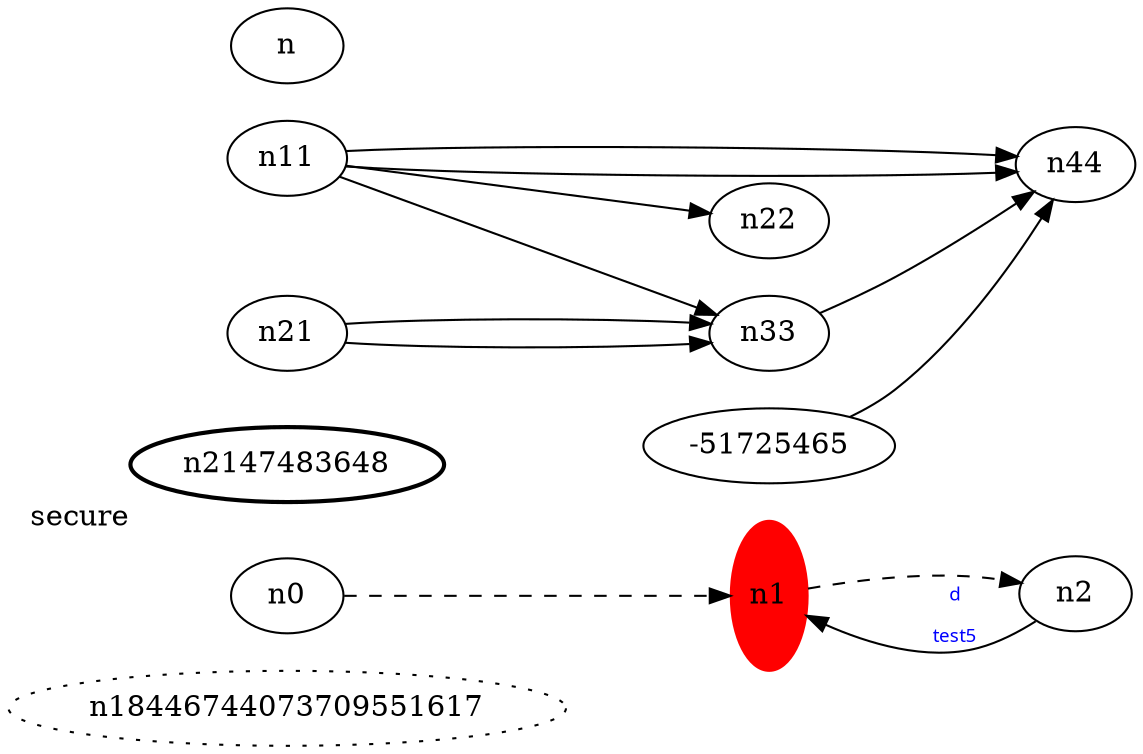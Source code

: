 digraph test5 {
	rankdir=LR;
	fontcolor=blue; /* c0; c1; c0 -- c1 */
	n18446744073709551617 [style=dotted, fillcolor="#123456"]; // c2; c2147483647; c2 -- c3
	n1 [height=1, width=9223372036854775808, color=red, style=filled];
	n2147483648 [style=bold, xlabel="secure"];
	n0 -> n1 -> n2[style=dashed];
	n2 -> n1 [fontname="comic sans", label="d\n\l\G", fontcolor=blue, fontsize=9];
	n11 -> n22;
	n11 -> n33;
	n11 -> n44;
	n21 -> n33;
	n11 -> n44;
	n21 -> n33;
	n-51725465 -> n44;
	n33 -> n44;
}
